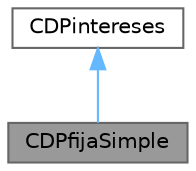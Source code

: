 digraph "CDPfijaSimple"
{
 // LATEX_PDF_SIZE
  bgcolor="transparent";
  edge [fontname=Helvetica,fontsize=10,labelfontname=Helvetica,labelfontsize=10];
  node [fontname=Helvetica,fontsize=10,shape=box,height=0.2,width=0.4];
  Node1 [id="Node000001",label="CDPfijaSimple",height=0.2,width=0.4,color="gray40", fillcolor="grey60", style="filled", fontcolor="black",tooltip="Clase que representa un Certificado de Depósito a Plazo con intereses fijos y calculados de forma sim..."];
  Node2 -> Node1 [id="edge1_Node000001_Node000002",dir="back",color="steelblue1",style="solid",tooltip=" "];
  Node2 [id="Node000002",label="CDPintereses",height=0.2,width=0.4,color="gray40", fillcolor="white", style="filled",URL="$class_c_d_pintereses.html",tooltip="Clase que representa los intereses de un Certificado de Depósito a Plazo."];
}
